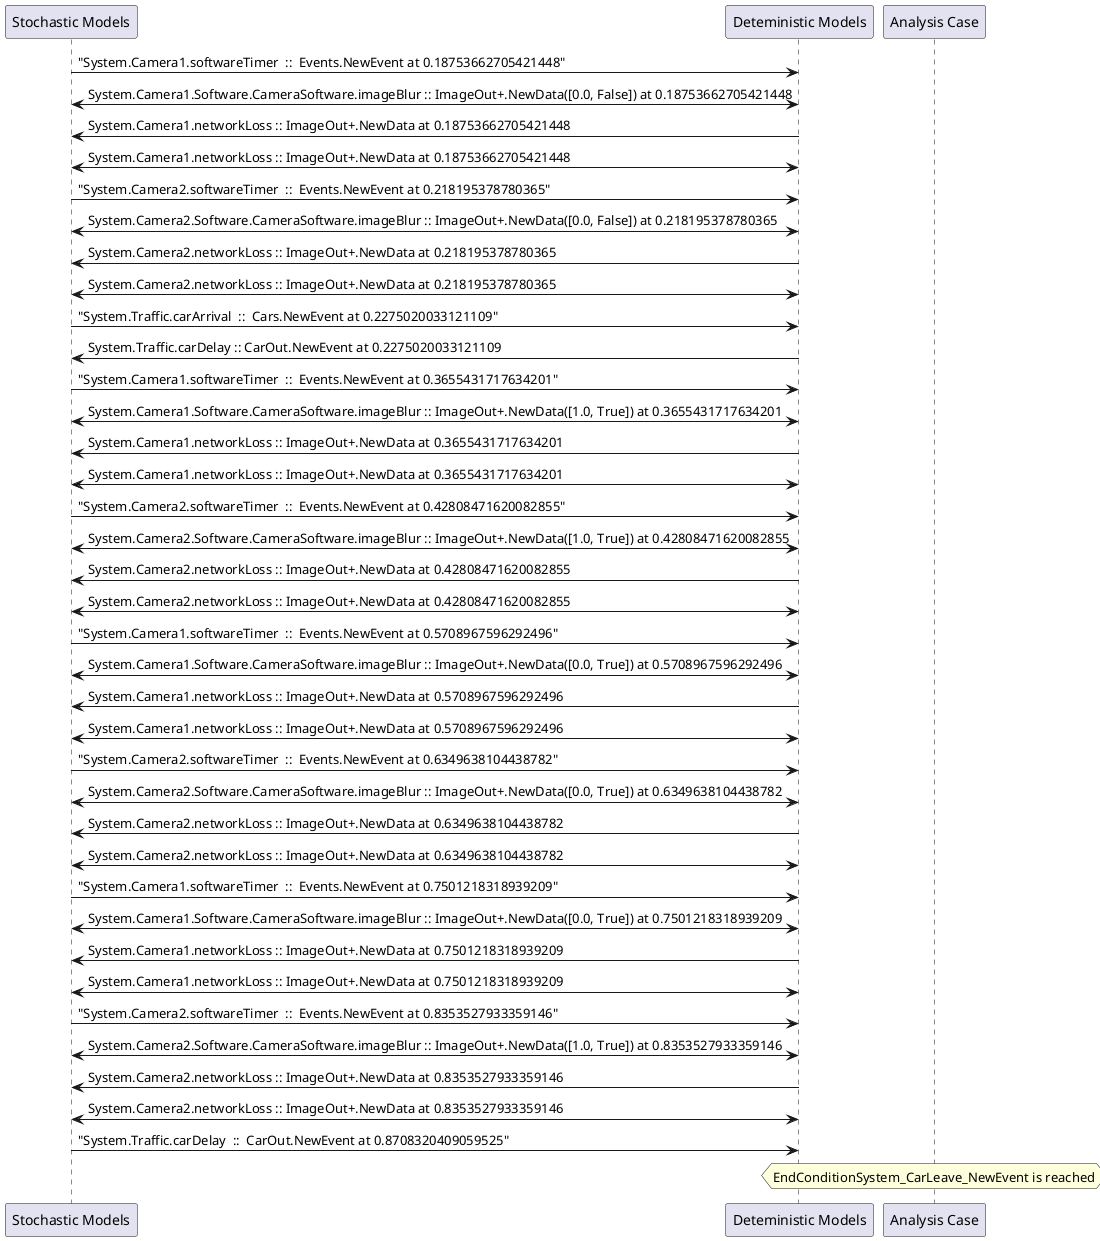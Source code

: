 
	@startuml
	participant "Stochastic Models" as stochmodel
	participant "Deteministic Models" as detmodel
	participant "Analysis Case" as analysis
	{4838_stop} stochmodel -> detmodel : "System.Camera1.softwareTimer  ::  Events.NewEvent at 0.18753662705421448"
detmodel <-> stochmodel : System.Camera1.Software.CameraSoftware.imageBlur :: ImageOut+.NewData([0.0, False]) at 0.18753662705421448
detmodel -> stochmodel : System.Camera1.networkLoss :: ImageOut+.NewData at 0.18753662705421448
detmodel <-> stochmodel : System.Camera1.networkLoss :: ImageOut+.NewData at 0.18753662705421448
{4854_stop} stochmodel -> detmodel : "System.Camera2.softwareTimer  ::  Events.NewEvent at 0.218195378780365"
detmodel <-> stochmodel : System.Camera2.Software.CameraSoftware.imageBlur :: ImageOut+.NewData([0.0, False]) at 0.218195378780365
detmodel -> stochmodel : System.Camera2.networkLoss :: ImageOut+.NewData at 0.218195378780365
detmodel <-> stochmodel : System.Camera2.networkLoss :: ImageOut+.NewData at 0.218195378780365
{4869_stop} stochmodel -> detmodel : "System.Traffic.carArrival  ::  Cars.NewEvent at 0.2275020033121109"
{4876_start} detmodel -> stochmodel : System.Traffic.carDelay :: CarOut.NewEvent at 0.2275020033121109
{4839_stop} stochmodel -> detmodel : "System.Camera1.softwareTimer  ::  Events.NewEvent at 0.3655431717634201"
detmodel <-> stochmodel : System.Camera1.Software.CameraSoftware.imageBlur :: ImageOut+.NewData([1.0, True]) at 0.3655431717634201
detmodel -> stochmodel : System.Camera1.networkLoss :: ImageOut+.NewData at 0.3655431717634201
detmodel <-> stochmodel : System.Camera1.networkLoss :: ImageOut+.NewData at 0.3655431717634201
{4855_stop} stochmodel -> detmodel : "System.Camera2.softwareTimer  ::  Events.NewEvent at 0.42808471620082855"
detmodel <-> stochmodel : System.Camera2.Software.CameraSoftware.imageBlur :: ImageOut+.NewData([1.0, True]) at 0.42808471620082855
detmodel -> stochmodel : System.Camera2.networkLoss :: ImageOut+.NewData at 0.42808471620082855
detmodel <-> stochmodel : System.Camera2.networkLoss :: ImageOut+.NewData at 0.42808471620082855
{4840_stop} stochmodel -> detmodel : "System.Camera1.softwareTimer  ::  Events.NewEvent at 0.5708967596292496"
detmodel <-> stochmodel : System.Camera1.Software.CameraSoftware.imageBlur :: ImageOut+.NewData([0.0, True]) at 0.5708967596292496
detmodel -> stochmodel : System.Camera1.networkLoss :: ImageOut+.NewData at 0.5708967596292496
detmodel <-> stochmodel : System.Camera1.networkLoss :: ImageOut+.NewData at 0.5708967596292496
{4856_stop} stochmodel -> detmodel : "System.Camera2.softwareTimer  ::  Events.NewEvent at 0.6349638104438782"
detmodel <-> stochmodel : System.Camera2.Software.CameraSoftware.imageBlur :: ImageOut+.NewData([0.0, True]) at 0.6349638104438782
detmodel -> stochmodel : System.Camera2.networkLoss :: ImageOut+.NewData at 0.6349638104438782
detmodel <-> stochmodel : System.Camera2.networkLoss :: ImageOut+.NewData at 0.6349638104438782
{4841_stop} stochmodel -> detmodel : "System.Camera1.softwareTimer  ::  Events.NewEvent at 0.7501218318939209"
detmodel <-> stochmodel : System.Camera1.Software.CameraSoftware.imageBlur :: ImageOut+.NewData([0.0, True]) at 0.7501218318939209
detmodel -> stochmodel : System.Camera1.networkLoss :: ImageOut+.NewData at 0.7501218318939209
detmodel <-> stochmodel : System.Camera1.networkLoss :: ImageOut+.NewData at 0.7501218318939209
{4857_stop} stochmodel -> detmodel : "System.Camera2.softwareTimer  ::  Events.NewEvent at 0.8353527933359146"
detmodel <-> stochmodel : System.Camera2.Software.CameraSoftware.imageBlur :: ImageOut+.NewData([1.0, True]) at 0.8353527933359146
detmodel -> stochmodel : System.Camera2.networkLoss :: ImageOut+.NewData at 0.8353527933359146
detmodel <-> stochmodel : System.Camera2.networkLoss :: ImageOut+.NewData at 0.8353527933359146
{4876_stop} stochmodel -> detmodel : "System.Traffic.carDelay  ::  CarOut.NewEvent at 0.8708320409059525"
{4876_start} <-> {4876_stop} : delay
hnote over analysis 
EndConditionSystem_CarLeave_NewEvent is reached
endnote
@enduml